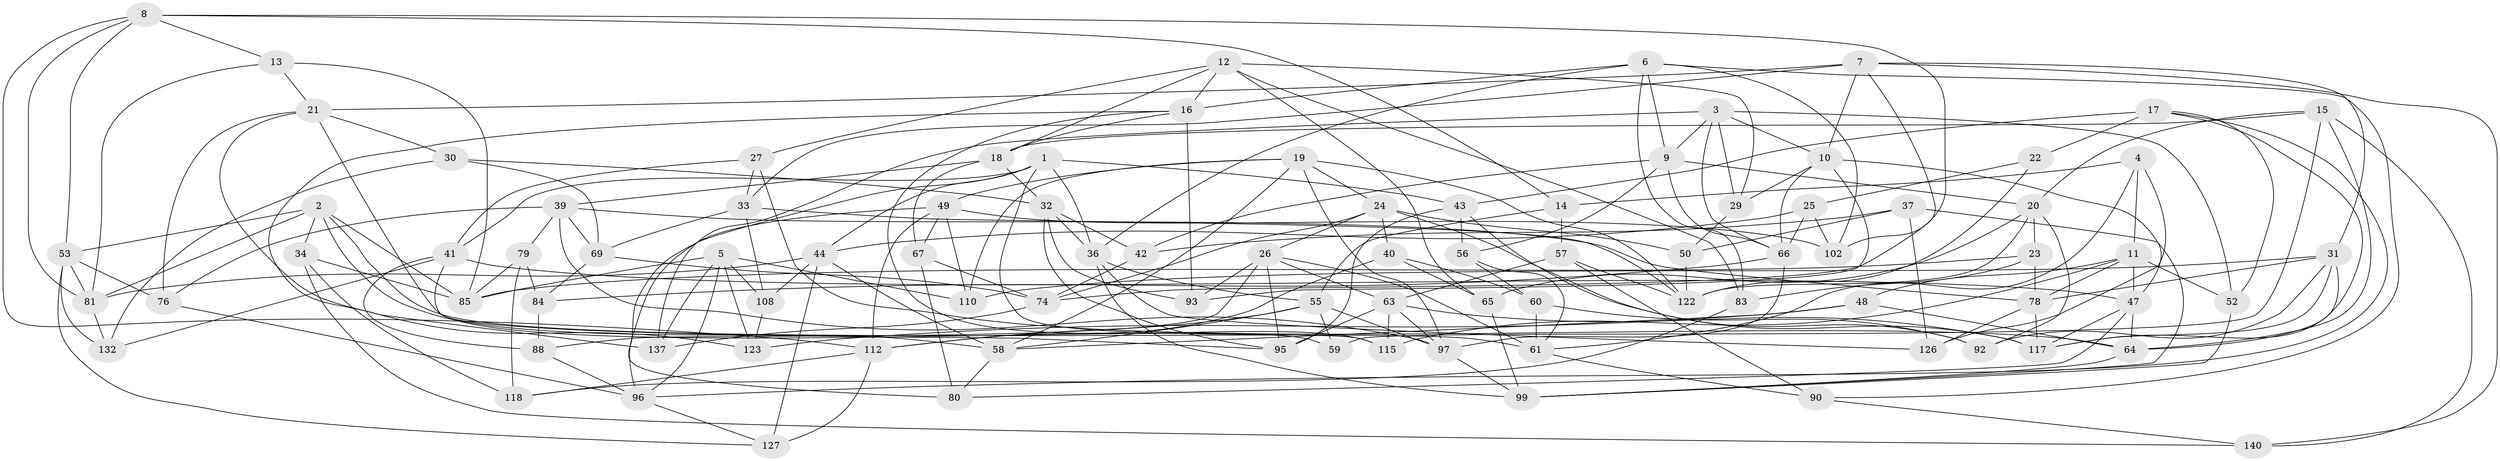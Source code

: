 // Generated by graph-tools (version 1.1) at 2025/24/03/03/25 07:24:25]
// undirected, 91 vertices, 227 edges
graph export_dot {
graph [start="1"]
  node [color=gray90,style=filled];
  1 [super="+62"];
  2 [super="+35"];
  3 [super="+46"];
  4;
  5 [super="+103"];
  6 [super="+73"];
  7 [super="+125"];
  8 [super="+87"];
  9 [super="+38"];
  10 [super="+68"];
  11 [super="+121"];
  12 [super="+45"];
  13;
  14;
  15 [super="+105"];
  16 [super="+75"];
  17 [super="+134"];
  18 [super="+136"];
  19 [super="+82"];
  20 [super="+28"];
  21 [super="+54"];
  22;
  23;
  24 [super="+100"];
  25;
  26 [super="+70"];
  27;
  29;
  30;
  31 [super="+51"];
  32 [super="+71"];
  33 [super="+72"];
  34;
  36 [super="+111"];
  37;
  39 [super="+107"];
  40;
  41 [super="+104"];
  42;
  43 [super="+86"];
  44 [super="+116"];
  47 [super="+94"];
  48;
  49 [super="+77"];
  50;
  52;
  53 [super="+106"];
  55 [super="+89"];
  56;
  57;
  58 [super="+130"];
  59;
  60;
  61 [super="+135"];
  63 [super="+98"];
  64 [super="+119"];
  65;
  66 [super="+139"];
  67;
  69 [super="+91"];
  74 [super="+138"];
  76;
  78 [super="+133"];
  79;
  80;
  81 [super="+124"];
  83;
  84;
  85 [super="+114"];
  88;
  90;
  92;
  93;
  95 [super="+131"];
  96 [super="+101"];
  97 [super="+113"];
  99 [super="+109"];
  102;
  108;
  110;
  112 [super="+128"];
  115;
  117 [super="+120"];
  118;
  122 [super="+129"];
  123;
  126;
  127;
  132;
  137;
  140;
  1 -- 115;
  1 -- 80;
  1 -- 44;
  1 -- 36;
  1 -- 43;
  1 -- 41;
  2 -- 53;
  2 -- 85;
  2 -- 81;
  2 -- 34;
  2 -- 61;
  2 -- 58;
  3 -- 52;
  3 -- 29;
  3 -- 137;
  3 -- 9;
  3 -- 10;
  3 -- 66;
  4 -- 126;
  4 -- 14;
  4 -- 61;
  4 -- 11;
  5 -- 108;
  5 -- 123;
  5 -- 137;
  5 -- 96;
  5 -- 110;
  5 -- 85;
  6 -- 90;
  6 -- 102;
  6 -- 36;
  6 -- 9;
  6 -- 83;
  6 -- 16;
  7 -- 74;
  7 -- 10;
  7 -- 31;
  7 -- 33;
  7 -- 140;
  7 -- 21;
  8 -- 102;
  8 -- 14;
  8 -- 53;
  8 -- 81;
  8 -- 112;
  8 -- 13;
  9 -- 42;
  9 -- 20;
  9 -- 56;
  9 -- 66;
  10 -- 66;
  10 -- 93;
  10 -- 29;
  10 -- 47;
  11 -- 52;
  11 -- 48;
  11 -- 115;
  11 -- 78;
  11 -- 47;
  12 -- 29;
  12 -- 65;
  12 -- 83;
  12 -- 27;
  12 -- 18;
  12 -- 16;
  13 -- 21;
  13 -- 85;
  13 -- 81;
  14 -- 55;
  14 -- 57;
  15 -- 18;
  15 -- 59 [weight=2];
  15 -- 64;
  15 -- 140;
  15 -- 20;
  16 -- 137;
  16 -- 115;
  16 -- 18;
  16 -- 93;
  17 -- 22 [weight=2];
  17 -- 52;
  17 -- 117;
  17 -- 96;
  17 -- 43;
  18 -- 32;
  18 -- 67;
  18 -- 39;
  19 -- 49;
  19 -- 122;
  19 -- 110;
  19 -- 24;
  19 -- 97;
  19 -- 58;
  20 -- 92;
  20 -- 65;
  20 -- 122;
  20 -- 23;
  21 -- 123;
  21 -- 59;
  21 -- 76;
  21 -- 30;
  22 -- 25;
  22 -- 122;
  23 -- 78;
  23 -- 83;
  23 -- 85;
  24 -- 40;
  24 -- 117;
  24 -- 50;
  24 -- 74;
  24 -- 26;
  25 -- 102;
  25 -- 44;
  25 -- 66;
  26 -- 61;
  26 -- 88;
  26 -- 93;
  26 -- 63;
  26 -- 95;
  27 -- 64;
  27 -- 33;
  27 -- 41;
  29 -- 50;
  30 -- 32;
  30 -- 132;
  30 -- 69;
  31 -- 92;
  31 -- 117;
  31 -- 64;
  31 -- 110;
  31 -- 78;
  32 -- 93;
  32 -- 42;
  32 -- 36;
  32 -- 95;
  33 -- 69 [weight=2];
  33 -- 122;
  33 -- 108;
  34 -- 118;
  34 -- 140;
  34 -- 85;
  36 -- 126;
  36 -- 55;
  36 -- 99;
  37 -- 42;
  37 -- 126;
  37 -- 50;
  37 -- 99;
  39 -- 78;
  39 -- 76;
  39 -- 97;
  39 -- 69;
  39 -- 79;
  40 -- 65;
  40 -- 60;
  40 -- 112;
  41 -- 95;
  41 -- 47;
  41 -- 132;
  41 -- 88;
  42 -- 74;
  43 -- 95 [weight=2];
  43 -- 92;
  43 -- 56;
  44 -- 81;
  44 -- 108;
  44 -- 127;
  44 -- 58;
  47 -- 64;
  47 -- 80;
  47 -- 117;
  48 -- 58;
  48 -- 123;
  48 -- 64;
  49 -- 110;
  49 -- 67;
  49 -- 112;
  49 -- 96;
  49 -- 102;
  50 -- 122;
  52 -- 99;
  53 -- 127;
  53 -- 132;
  53 -- 76;
  53 -- 81;
  55 -- 97;
  55 -- 112;
  55 -- 58;
  55 -- 59;
  56 -- 60;
  56 -- 61;
  57 -- 90;
  57 -- 63;
  57 -- 122;
  58 -- 80;
  60 -- 92;
  60 -- 61;
  61 -- 90;
  63 -- 115;
  63 -- 97;
  63 -- 117;
  63 -- 95;
  64 -- 99;
  65 -- 99;
  66 -- 84;
  66 -- 97;
  67 -- 80;
  67 -- 74;
  69 -- 84;
  69 -- 74;
  74 -- 137;
  76 -- 96;
  78 -- 126;
  78 -- 117;
  79 -- 85;
  79 -- 84;
  79 -- 118;
  81 -- 132;
  83 -- 118;
  84 -- 88;
  88 -- 96;
  90 -- 140;
  96 -- 127;
  97 -- 99;
  108 -- 123;
  112 -- 127;
  112 -- 118;
}
